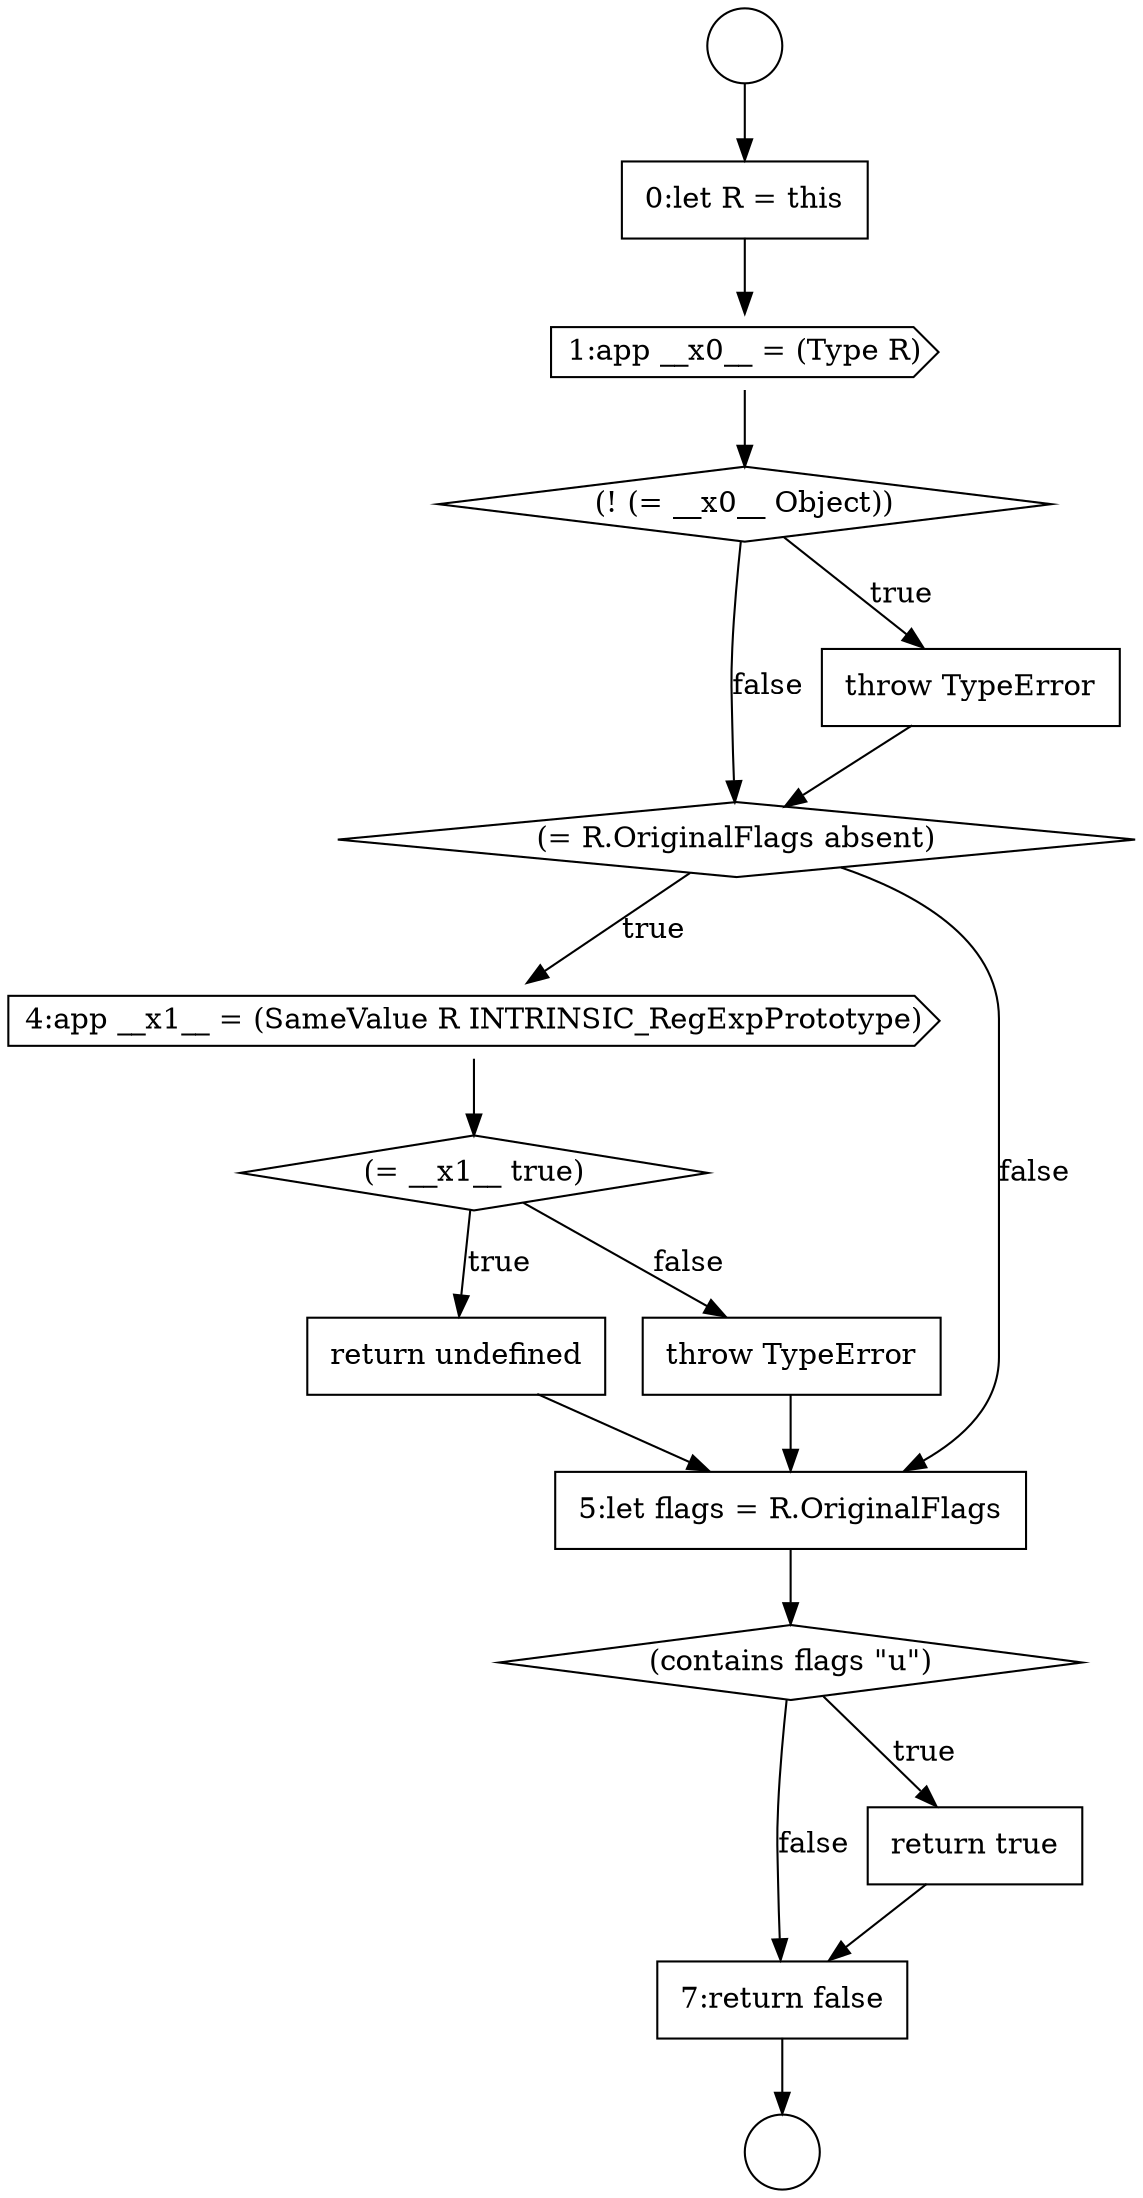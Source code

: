 digraph {
  node13557 [shape=diamond, label=<<font color="black">(= R.OriginalFlags absent)</font>> color="black" fillcolor="white" style=filled]
  node13552 [shape=circle label=" " color="black" fillcolor="white" style=filled]
  node13565 [shape=none, margin=0, label=<<font color="black">
    <table border="0" cellborder="1" cellspacing="0" cellpadding="10">
      <tr><td align="left">7:return false</td></tr>
    </table>
  </font>> color="black" fillcolor="white" style=filled]
  node13564 [shape=none, margin=0, label=<<font color="black">
    <table border="0" cellborder="1" cellspacing="0" cellpadding="10">
      <tr><td align="left">return true</td></tr>
    </table>
  </font>> color="black" fillcolor="white" style=filled]
  node13554 [shape=cds, label=<<font color="black">1:app __x0__ = (Type R)</font>> color="black" fillcolor="white" style=filled]
  node13559 [shape=diamond, label=<<font color="black">(= __x1__ true)</font>> color="black" fillcolor="white" style=filled]
  node13555 [shape=diamond, label=<<font color="black">(! (= __x0__ Object))</font>> color="black" fillcolor="white" style=filled]
  node13560 [shape=none, margin=0, label=<<font color="black">
    <table border="0" cellborder="1" cellspacing="0" cellpadding="10">
      <tr><td align="left">return undefined</td></tr>
    </table>
  </font>> color="black" fillcolor="white" style=filled]
  node13556 [shape=none, margin=0, label=<<font color="black">
    <table border="0" cellborder="1" cellspacing="0" cellpadding="10">
      <tr><td align="left">throw TypeError</td></tr>
    </table>
  </font>> color="black" fillcolor="white" style=filled]
  node13558 [shape=cds, label=<<font color="black">4:app __x1__ = (SameValue R INTRINSIC_RegExpPrototype)</font>> color="black" fillcolor="white" style=filled]
  node13553 [shape=none, margin=0, label=<<font color="black">
    <table border="0" cellborder="1" cellspacing="0" cellpadding="10">
      <tr><td align="left">0:let R = this</td></tr>
    </table>
  </font>> color="black" fillcolor="white" style=filled]
  node13551 [shape=circle label=" " color="black" fillcolor="white" style=filled]
  node13562 [shape=none, margin=0, label=<<font color="black">
    <table border="0" cellborder="1" cellspacing="0" cellpadding="10">
      <tr><td align="left">5:let flags = R.OriginalFlags</td></tr>
    </table>
  </font>> color="black" fillcolor="white" style=filled]
  node13563 [shape=diamond, label=<<font color="black">(contains flags &quot;u&quot;)</font>> color="black" fillcolor="white" style=filled]
  node13561 [shape=none, margin=0, label=<<font color="black">
    <table border="0" cellborder="1" cellspacing="0" cellpadding="10">
      <tr><td align="left">throw TypeError</td></tr>
    </table>
  </font>> color="black" fillcolor="white" style=filled]
  node13561 -> node13562 [ color="black"]
  node13555 -> node13556 [label=<<font color="black">true</font>> color="black"]
  node13555 -> node13557 [label=<<font color="black">false</font>> color="black"]
  node13558 -> node13559 [ color="black"]
  node13556 -> node13557 [ color="black"]
  node13564 -> node13565 [ color="black"]
  node13554 -> node13555 [ color="black"]
  node13553 -> node13554 [ color="black"]
  node13562 -> node13563 [ color="black"]
  node13560 -> node13562 [ color="black"]
  node13565 -> node13552 [ color="black"]
  node13557 -> node13558 [label=<<font color="black">true</font>> color="black"]
  node13557 -> node13562 [label=<<font color="black">false</font>> color="black"]
  node13551 -> node13553 [ color="black"]
  node13563 -> node13564 [label=<<font color="black">true</font>> color="black"]
  node13563 -> node13565 [label=<<font color="black">false</font>> color="black"]
  node13559 -> node13560 [label=<<font color="black">true</font>> color="black"]
  node13559 -> node13561 [label=<<font color="black">false</font>> color="black"]
}
